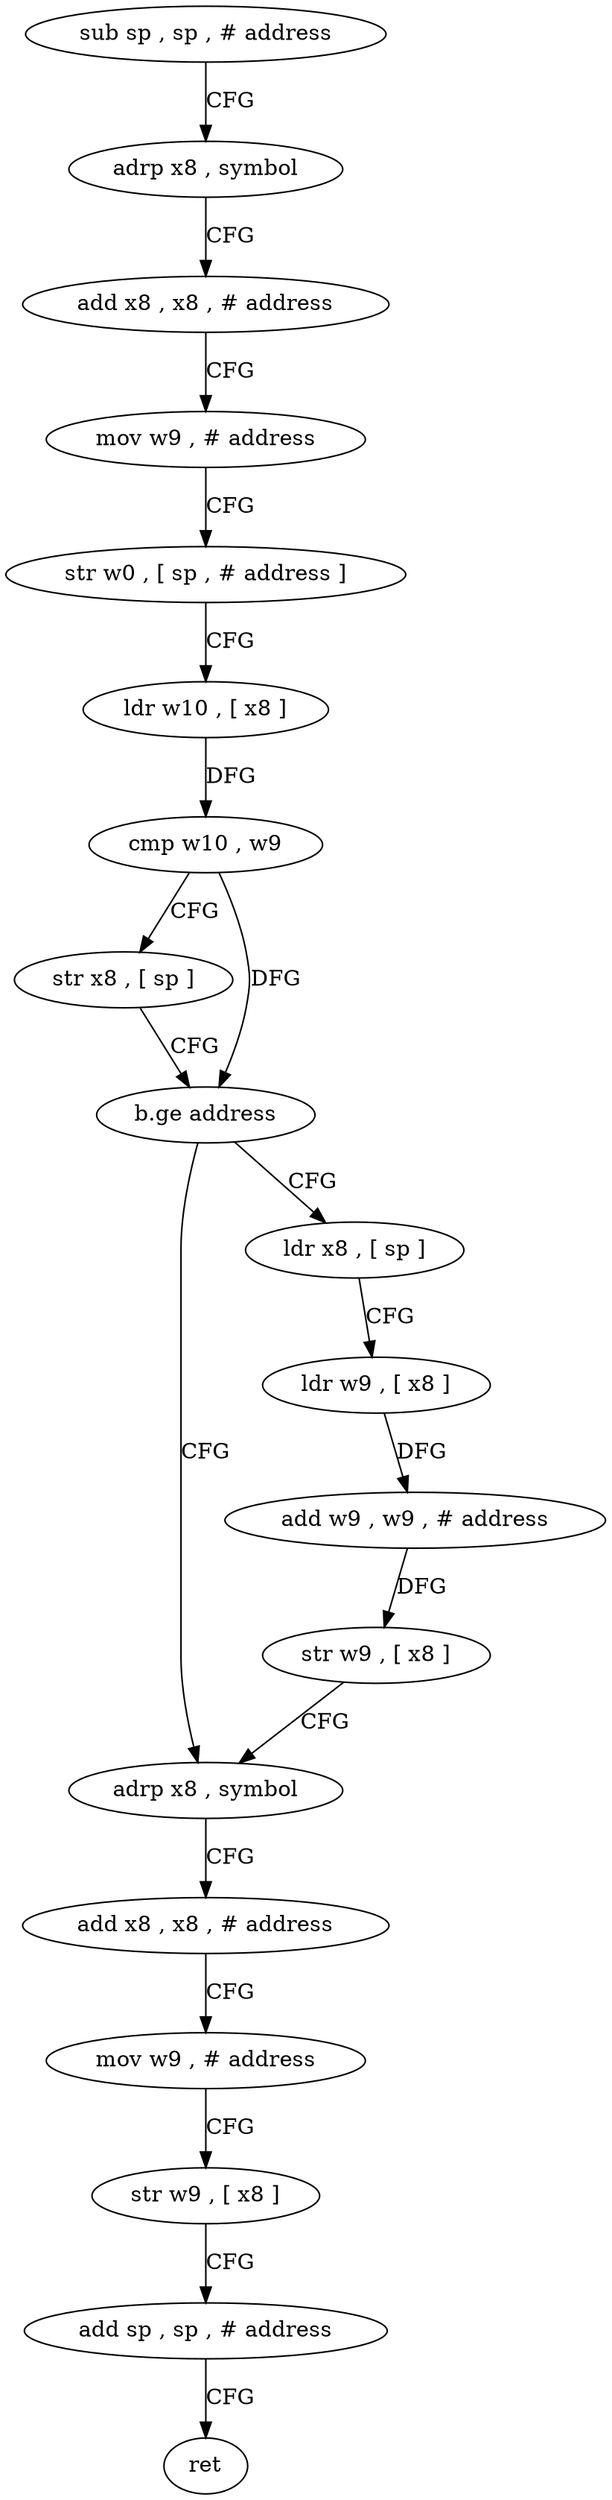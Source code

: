 digraph "func" {
"4211696" [label = "sub sp , sp , # address" ]
"4211700" [label = "adrp x8 , symbol" ]
"4211704" [label = "add x8 , x8 , # address" ]
"4211708" [label = "mov w9 , # address" ]
"4211712" [label = "str w0 , [ sp , # address ]" ]
"4211716" [label = "ldr w10 , [ x8 ]" ]
"4211720" [label = "cmp w10 , w9" ]
"4211724" [label = "str x8 , [ sp ]" ]
"4211728" [label = "b.ge address" ]
"4211748" [label = "adrp x8 , symbol" ]
"4211732" [label = "ldr x8 , [ sp ]" ]
"4211752" [label = "add x8 , x8 , # address" ]
"4211756" [label = "mov w9 , # address" ]
"4211760" [label = "str w9 , [ x8 ]" ]
"4211764" [label = "add sp , sp , # address" ]
"4211768" [label = "ret" ]
"4211736" [label = "ldr w9 , [ x8 ]" ]
"4211740" [label = "add w9 , w9 , # address" ]
"4211744" [label = "str w9 , [ x8 ]" ]
"4211696" -> "4211700" [ label = "CFG" ]
"4211700" -> "4211704" [ label = "CFG" ]
"4211704" -> "4211708" [ label = "CFG" ]
"4211708" -> "4211712" [ label = "CFG" ]
"4211712" -> "4211716" [ label = "CFG" ]
"4211716" -> "4211720" [ label = "DFG" ]
"4211720" -> "4211724" [ label = "CFG" ]
"4211720" -> "4211728" [ label = "DFG" ]
"4211724" -> "4211728" [ label = "CFG" ]
"4211728" -> "4211748" [ label = "CFG" ]
"4211728" -> "4211732" [ label = "CFG" ]
"4211748" -> "4211752" [ label = "CFG" ]
"4211732" -> "4211736" [ label = "CFG" ]
"4211752" -> "4211756" [ label = "CFG" ]
"4211756" -> "4211760" [ label = "CFG" ]
"4211760" -> "4211764" [ label = "CFG" ]
"4211764" -> "4211768" [ label = "CFG" ]
"4211736" -> "4211740" [ label = "DFG" ]
"4211740" -> "4211744" [ label = "DFG" ]
"4211744" -> "4211748" [ label = "CFG" ]
}
